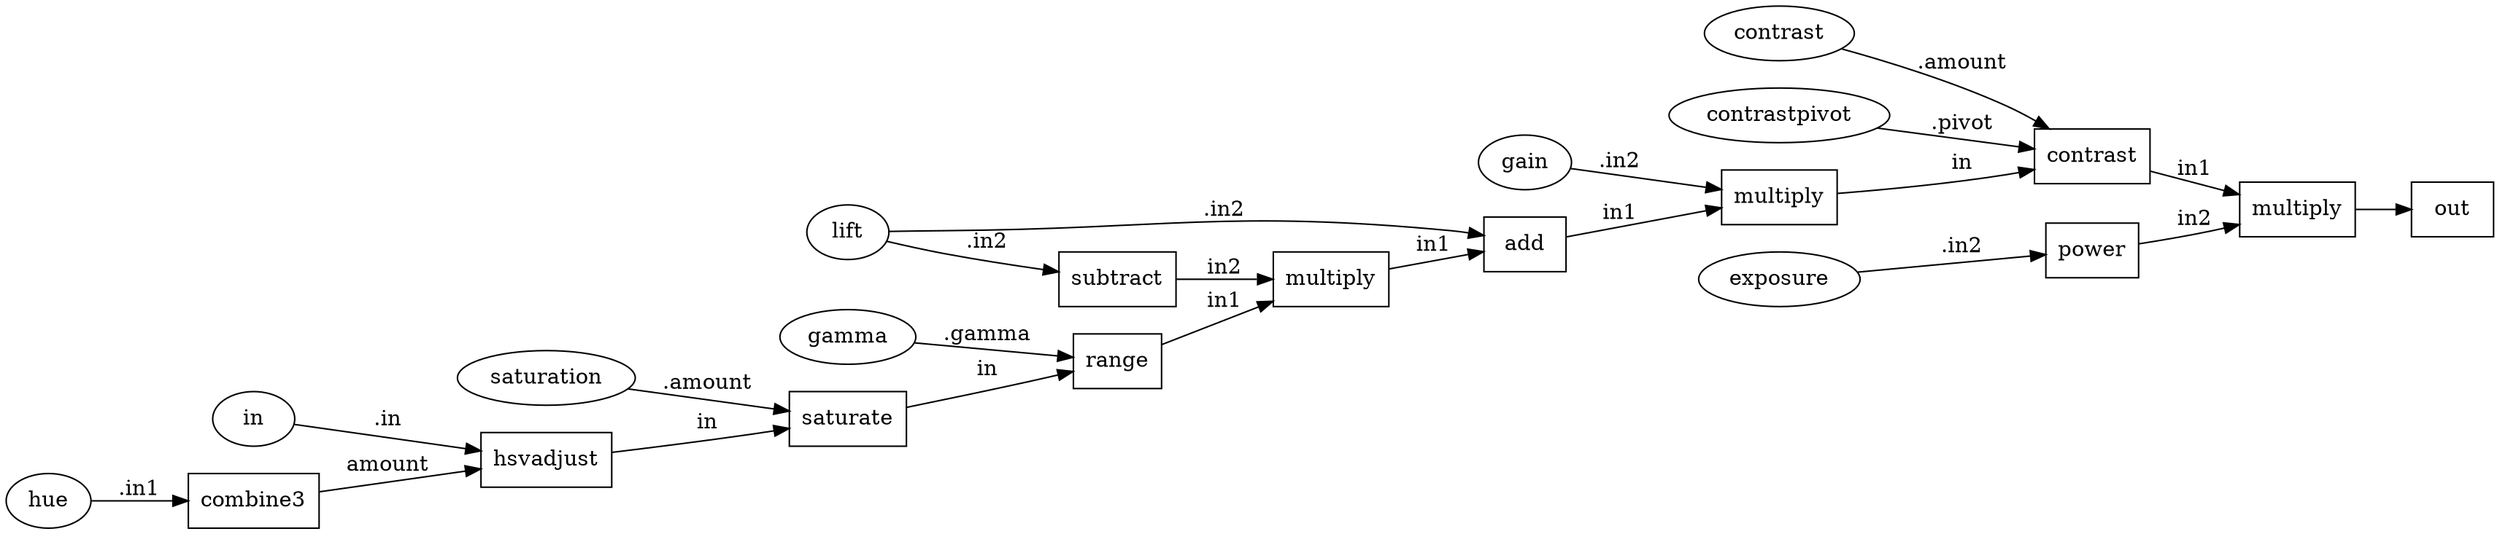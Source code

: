 digraph {
  rankdir = LR;
    NG_colorcorrect_color3_N_exposure [label= "multiply"];
    NG_colorcorrect_color3_N_exposure[shape = box];
    NG_colorcorrect_color3_N_exposure ->     NG_colorcorrect_color3_out;
    NG_colorcorrect_color3_out [label= "out"];
    NG_colorcorrect_color3_out[shape = box]; 
    NG_colorcorrect_color3_N_contrast [label= "contrast"];
    NG_colorcorrect_color3_N_contrast[shape = box];
    NG_colorcorrect_color3_N_contrast ->     NG_colorcorrect_color3_N_exposure [label= "in1"];
    NG_colorcorrect_color3_N_exposure [label= "multiply"];
    NG_colorcorrect_color3_N_exposure[shape = box]; 
    NG_colorcorrect_color3_contrastINT [label="contrast"];
    NG_colorcorrect_color3_contrastINT [shape = ellipse];
    NG_colorcorrect_color3_N_contrast [label="contrast"];
    NG_colorcorrect_color3_contrastINT -> NG_colorcorrect_color3_N_contrast [label=".amount"];
    NG_colorcorrect_color3_contrastpivotINT [label="contrastpivot"];
    NG_colorcorrect_color3_contrastpivotINT [shape = ellipse];
    NG_colorcorrect_color3_N_contrast [label="contrast"];
    NG_colorcorrect_color3_contrastpivotINT -> NG_colorcorrect_color3_N_contrast [label=".pivot"];
    NG_colorcorrect_color3_N_gain [label= "multiply"];
    NG_colorcorrect_color3_N_gain[shape = box];
    NG_colorcorrect_color3_N_gain ->     NG_colorcorrect_color3_N_contrast [label= "in"];
    NG_colorcorrect_color3_N_contrast [label= "contrast"];
    NG_colorcorrect_color3_N_contrast[shape = box]; 
    NG_colorcorrect_color3_gainINT [label="gain"];
    NG_colorcorrect_color3_gainINT [shape = ellipse];
    NG_colorcorrect_color3_N_gain [label="multiply"];
    NG_colorcorrect_color3_gainINT -> NG_colorcorrect_color3_N_gain [label=".in2"];
    NG_colorcorrect_color3_N_liftadd [label= "add"];
    NG_colorcorrect_color3_N_liftadd[shape = box];
    NG_colorcorrect_color3_N_liftadd ->     NG_colorcorrect_color3_N_gain [label= "in1"];
    NG_colorcorrect_color3_N_gain [label= "multiply"];
    NG_colorcorrect_color3_N_gain[shape = box]; 
    NG_colorcorrect_color3_liftINT [label="lift"];
    NG_colorcorrect_color3_liftINT [shape = ellipse];
    NG_colorcorrect_color3_N_liftadd [label="add"];
    NG_colorcorrect_color3_liftINT -> NG_colorcorrect_color3_N_liftadd [label=".in2"];
    NG_colorcorrect_color3_N_liftmult [label= "multiply"];
    NG_colorcorrect_color3_N_liftmult[shape = box];
    NG_colorcorrect_color3_N_liftmult ->     NG_colorcorrect_color3_N_liftadd [label= "in1"];
    NG_colorcorrect_color3_N_liftadd [label= "add"];
    NG_colorcorrect_color3_N_liftadd[shape = box]; 
    NG_colorcorrect_color3_N_gamma [label= "range"];
    NG_colorcorrect_color3_N_gamma[shape = box];
    NG_colorcorrect_color3_N_gamma ->     NG_colorcorrect_color3_N_liftmult [label= "in1"];
    NG_colorcorrect_color3_N_liftmult [label= "multiply"];
    NG_colorcorrect_color3_N_liftmult[shape = box]; 
    NG_colorcorrect_color3_gammaINT [label="gamma"];
    NG_colorcorrect_color3_gammaINT [shape = ellipse];
    NG_colorcorrect_color3_N_gamma [label="range"];
    NG_colorcorrect_color3_gammaINT -> NG_colorcorrect_color3_N_gamma [label=".gamma"];
    NG_colorcorrect_color3_N_saturation [label= "saturate"];
    NG_colorcorrect_color3_N_saturation[shape = box];
    NG_colorcorrect_color3_N_saturation ->     NG_colorcorrect_color3_N_gamma [label= "in"];
    NG_colorcorrect_color3_N_gamma [label= "range"];
    NG_colorcorrect_color3_N_gamma[shape = box]; 
    NG_colorcorrect_color3_saturationINT [label="saturation"];
    NG_colorcorrect_color3_saturationINT [shape = ellipse];
    NG_colorcorrect_color3_N_saturation [label="saturate"];
    NG_colorcorrect_color3_saturationINT -> NG_colorcorrect_color3_N_saturation [label=".amount"];
    NG_colorcorrect_color3_N_hsvadjust [label= "hsvadjust"];
    NG_colorcorrect_color3_N_hsvadjust[shape = box];
    NG_colorcorrect_color3_N_hsvadjust ->     NG_colorcorrect_color3_N_saturation [label= "in"];
    NG_colorcorrect_color3_N_saturation [label= "saturate"];
    NG_colorcorrect_color3_N_saturation[shape = box]; 
    NG_colorcorrect_color3_inINT [label="in"];
    NG_colorcorrect_color3_inINT [shape = ellipse];
    NG_colorcorrect_color3_N_hsvadjust [label="hsvadjust"];
    NG_colorcorrect_color3_inINT -> NG_colorcorrect_color3_N_hsvadjust [label=".in"];
    NG_colorcorrect_color3_N_parm2hue [label= "combine3"];
    NG_colorcorrect_color3_N_parm2hue[shape = box];
    NG_colorcorrect_color3_N_parm2hue ->     NG_colorcorrect_color3_N_hsvadjust [label= "amount"];
    NG_colorcorrect_color3_N_hsvadjust [label= "hsvadjust"];
    NG_colorcorrect_color3_N_hsvadjust[shape = box]; 
    NG_colorcorrect_color3_hueINT [label="hue"];
    NG_colorcorrect_color3_hueINT [shape = ellipse];
    NG_colorcorrect_color3_N_parm2hue [label="combine3"];
    NG_colorcorrect_color3_hueINT -> NG_colorcorrect_color3_N_parm2hue [label=".in1"];
    NG_colorcorrect_color3_N_liftsubtract [label= "subtract"];
    NG_colorcorrect_color3_N_liftsubtract[shape = box];
    NG_colorcorrect_color3_N_liftsubtract ->     NG_colorcorrect_color3_N_liftmult [label= "in2"];
    NG_colorcorrect_color3_N_liftmult [label= "multiply"];
    NG_colorcorrect_color3_N_liftmult[shape = box]; 
    NG_colorcorrect_color3_liftINT [label="lift"];
    NG_colorcorrect_color3_liftINT [shape = ellipse];
    NG_colorcorrect_color3_N_liftsubtract [label="subtract"];
    NG_colorcorrect_color3_liftINT -> NG_colorcorrect_color3_N_liftsubtract [label=".in2"];
    NG_colorcorrect_color3_N_exposurepwr [label= "power"];
    NG_colorcorrect_color3_N_exposurepwr[shape = box];
    NG_colorcorrect_color3_N_exposurepwr ->     NG_colorcorrect_color3_N_exposure [label= "in2"];
    NG_colorcorrect_color3_N_exposure [label= "multiply"];
    NG_colorcorrect_color3_N_exposure[shape = box]; 
    NG_colorcorrect_color3_exposureINT [label="exposure"];
    NG_colorcorrect_color3_exposureINT [shape = ellipse];
    NG_colorcorrect_color3_N_exposurepwr [label="power"];
    NG_colorcorrect_color3_exposureINT -> NG_colorcorrect_color3_N_exposurepwr [label=".in2"];
}
